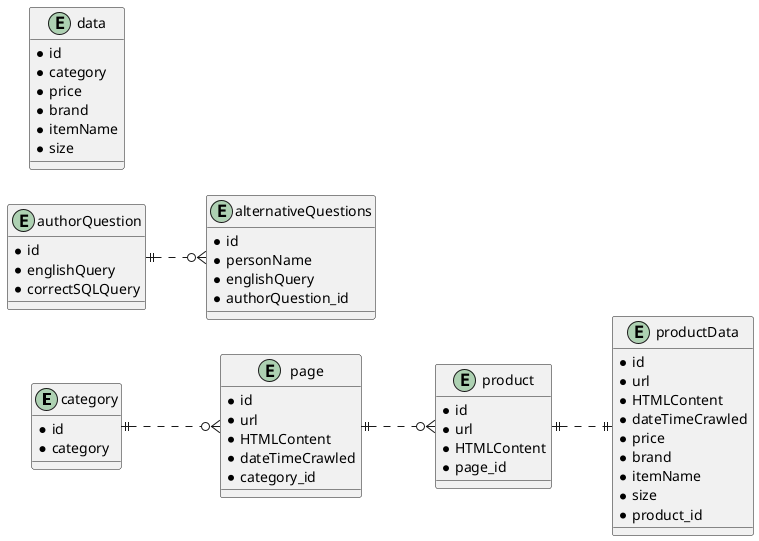 @startuml

left to right direction
skinparam shadowing false

entity category {
    *id
    *category
} 

entity page {
    *id
    *url
    *HTMLContent
    *dateTimeCrawled
    *category_id
}

entity product {
    *id
    *url
    *HTMLContent
    *page_id
}

entity productData {
    *id
    *url
    *HTMLContent
    *dateTimeCrawled
    *price
    *brand
    *itemName
    *size
    *product_id
}


entity authorQuestion {
    *id
    *englishQuery
    *correctSQLQuery
}

entity alternativeQuestions {
    *id
    *personName
    *englishQuery
    *authorQuestion_id
}

authorQuestion ||..o{ alternativeQuestions

category ||..o{ page
page ||..o{ product
product ||..||productData

entity data {
    *id
    *category
    *price
    *brand
    *itemName
    *size
}
@enduml